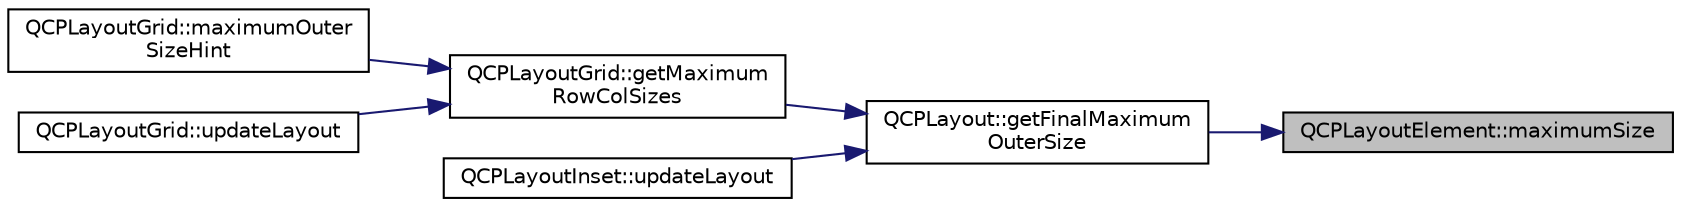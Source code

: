 digraph "QCPLayoutElement::maximumSize"
{
 // LATEX_PDF_SIZE
  edge [fontname="Helvetica",fontsize="10",labelfontname="Helvetica",labelfontsize="10"];
  node [fontname="Helvetica",fontsize="10",shape=record];
  rankdir="RL";
  Node1 [label="QCPLayoutElement::maximumSize",height=0.2,width=0.4,color="black", fillcolor="grey75", style="filled", fontcolor="black",tooltip=" "];
  Node1 -> Node2 [dir="back",color="midnightblue",fontsize="10",style="solid",fontname="Helvetica"];
  Node2 [label="QCPLayout::getFinalMaximum\lOuterSize",height=0.2,width=0.4,color="black", fillcolor="white", style="filled",URL="$classQCPLayout.html#add49fd6843821a6126914b837ed52e22",tooltip=" "];
  Node2 -> Node3 [dir="back",color="midnightblue",fontsize="10",style="solid",fontname="Helvetica"];
  Node3 [label="QCPLayoutGrid::getMaximum\lRowColSizes",height=0.2,width=0.4,color="black", fillcolor="white", style="filled",URL="$classQCPLayoutGrid.html#a9be77011ec5b5dfbe7fbda126659e1eb",tooltip=" "];
  Node3 -> Node4 [dir="back",color="midnightblue",fontsize="10",style="solid",fontname="Helvetica"];
  Node4 [label="QCPLayoutGrid::maximumOuter\lSizeHint",height=0.2,width=0.4,color="black", fillcolor="white", style="filled",URL="$classQCPLayoutGrid.html#a41ce0014c220d77b909e2ca937f0e599",tooltip=" "];
  Node3 -> Node5 [dir="back",color="midnightblue",fontsize="10",style="solid",fontname="Helvetica"];
  Node5 [label="QCPLayoutGrid::updateLayout",height=0.2,width=0.4,color="black", fillcolor="white", style="filled",URL="$classQCPLayoutGrid.html#a6cf43f14d3fa335fd8758561ccf1f78c",tooltip=" "];
  Node2 -> Node6 [dir="back",color="midnightblue",fontsize="10",style="solid",fontname="Helvetica"];
  Node6 [label="QCPLayoutInset::updateLayout",height=0.2,width=0.4,color="black", fillcolor="white", style="filled",URL="$classQCPLayoutInset.html#a493526b922ea66a75c45ef1842446988",tooltip=" "];
}
